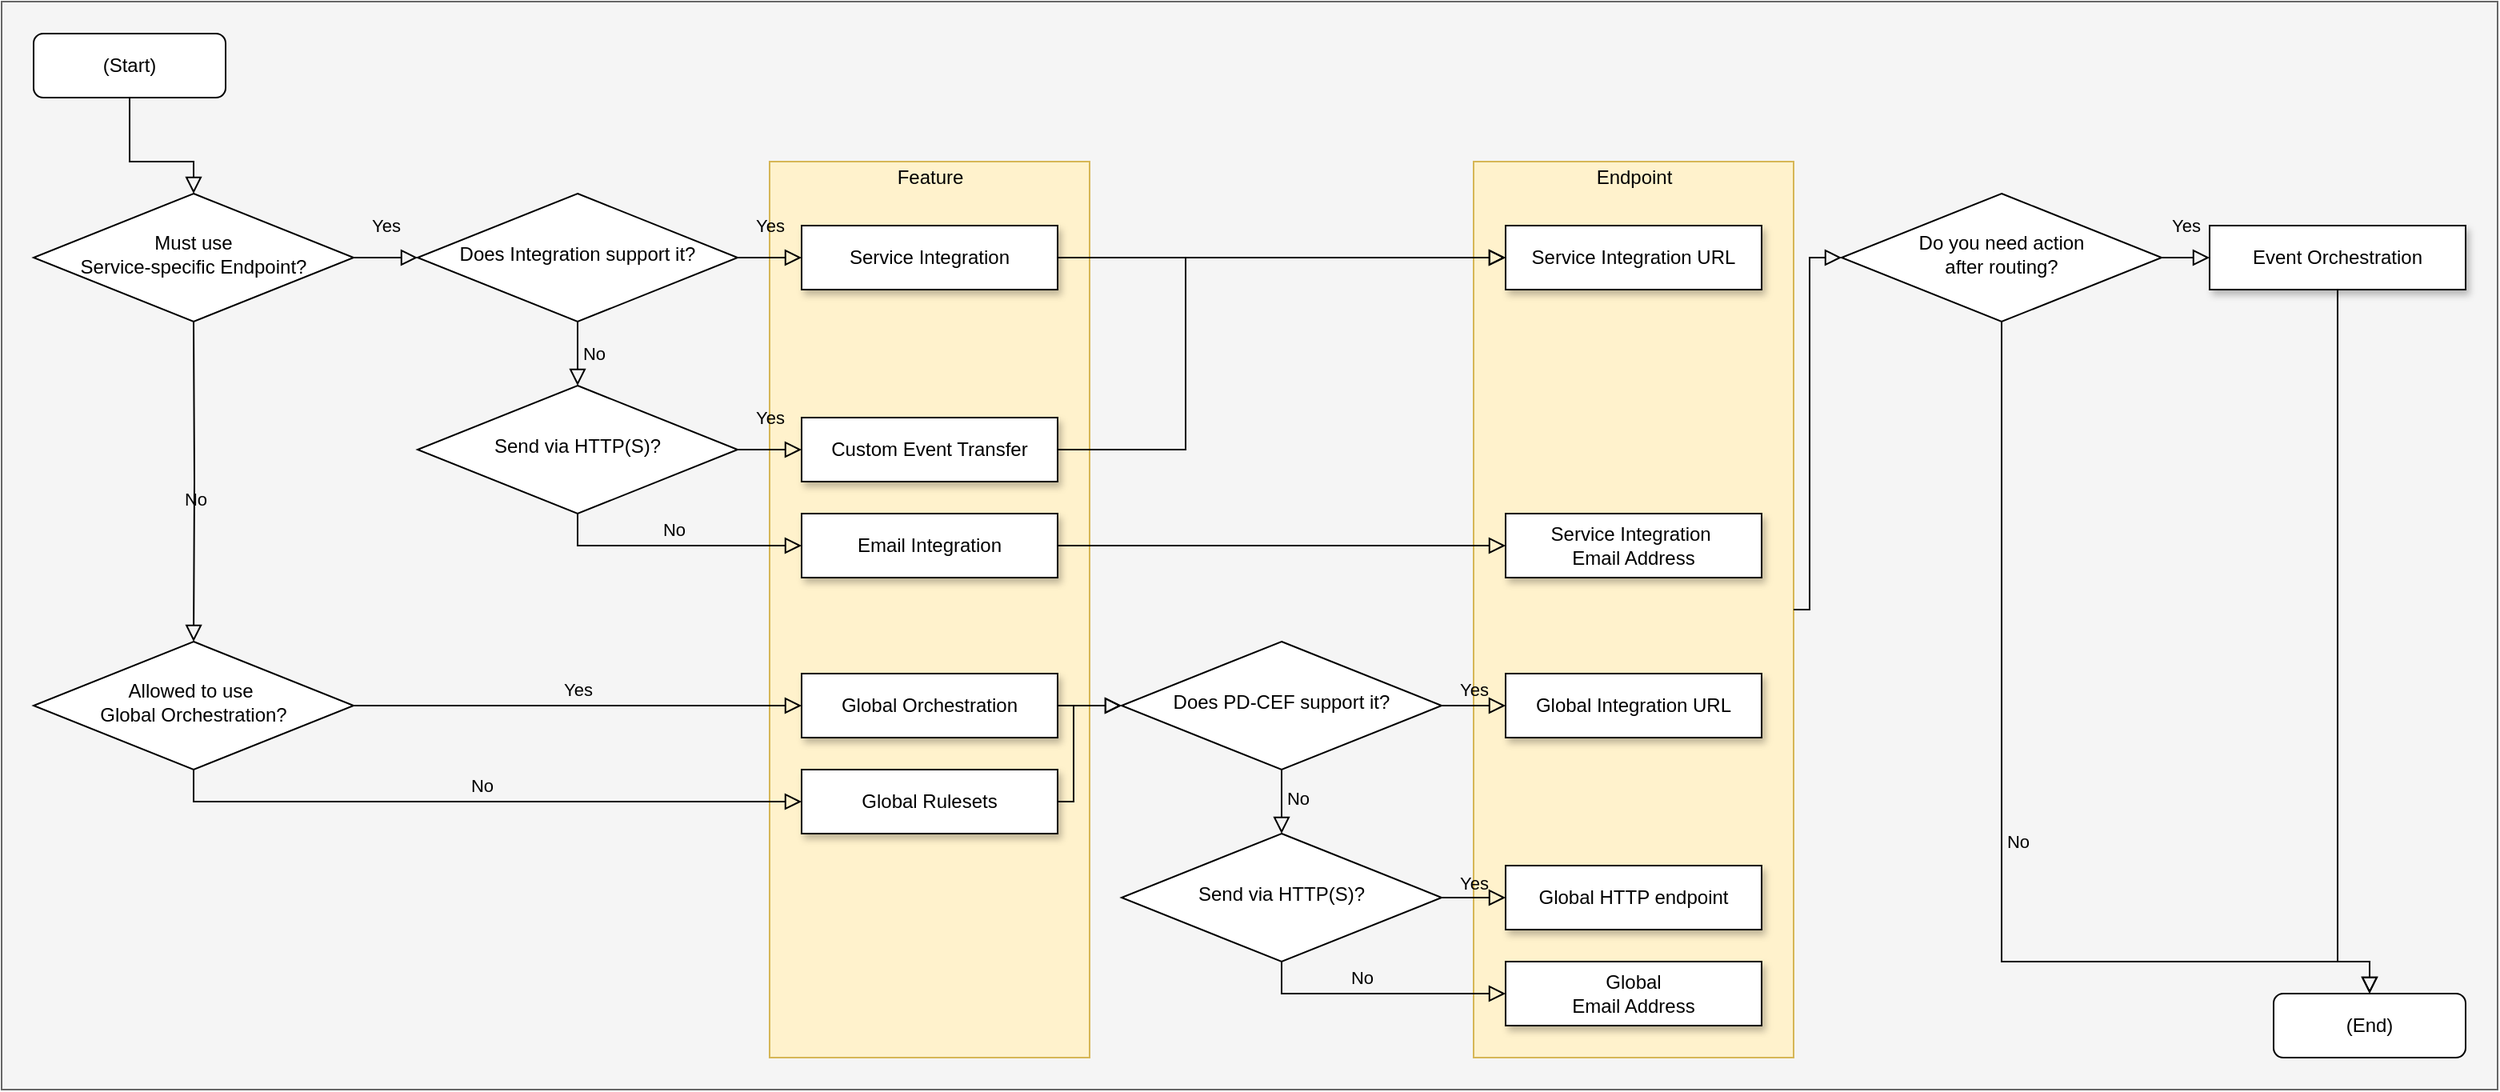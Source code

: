 <mxfile version="17.2.4" type="device" pages="2"><diagram name="choises" id="DNKipXPYuwTkbeFZc1jc"><mxGraphModel dx="903" dy="672" grid="1" gridSize="10" guides="1" tooltips="1" connect="1" arrows="1" fold="1" page="1" pageScale="1" pageWidth="827" pageHeight="1169" math="0" shadow="0"><root><mxCell id="MXFziCGEshS6KIYdBH-q-0"/><mxCell id="MXFziCGEshS6KIYdBH-q-1" parent="MXFziCGEshS6KIYdBH-q-0"/><mxCell id="MXFziCGEshS6KIYdBH-q-2" value="" style="rounded=0;whiteSpace=wrap;html=1;fillColor=#f5f5f5;fontColor=#333333;strokeColor=#666666;shadow=0;sketch=0;glass=0;" parent="MXFziCGEshS6KIYdBH-q-1" vertex="1"><mxGeometry x="20" y="20" width="1560" height="680" as="geometry"/></mxCell><mxCell id="MXFziCGEshS6KIYdBH-q-3" value="" style="rounded=0;whiteSpace=wrap;html=1;fillColor=#fff2cc;strokeColor=#d6b656;" parent="MXFziCGEshS6KIYdBH-q-1" vertex="1"><mxGeometry x="940" y="120" width="200" height="560" as="geometry"/></mxCell><mxCell id="MXFziCGEshS6KIYdBH-q-4" value="" style="rounded=0;whiteSpace=wrap;html=1;fillColor=#fff2cc;strokeColor=#d6b656;" parent="MXFziCGEshS6KIYdBH-q-1" vertex="1"><mxGeometry x="500" y="120" width="200" height="560" as="geometry"/></mxCell><mxCell id="MXFziCGEshS6KIYdBH-q-5" value="" style="rounded=0;html=1;jettySize=auto;orthogonalLoop=1;fontSize=11;endArrow=block;endFill=0;endSize=8;strokeWidth=1;shadow=0;labelBackgroundColor=none;edgeStyle=orthogonalEdgeStyle;" parent="MXFziCGEshS6KIYdBH-q-1" source="MXFziCGEshS6KIYdBH-q-6" target="MXFziCGEshS6KIYdBH-q-9" edge="1"><mxGeometry relative="1" as="geometry"><Array as="points"><mxPoint x="100" y="120"/><mxPoint x="140" y="120"/></Array></mxGeometry></mxCell><mxCell id="MXFziCGEshS6KIYdBH-q-6" value="(Start)" style="rounded=1;whiteSpace=wrap;html=1;fontSize=12;glass=0;strokeWidth=1;shadow=0;" parent="MXFziCGEshS6KIYdBH-q-1" vertex="1"><mxGeometry x="40" y="40" width="120" height="40" as="geometry"/></mxCell><mxCell id="MXFziCGEshS6KIYdBH-q-7" value="Yes" style="rounded=0;html=1;jettySize=auto;orthogonalLoop=1;fontSize=11;endArrow=block;endFill=0;endSize=8;strokeWidth=1;shadow=0;labelBackgroundColor=none;edgeStyle=orthogonalEdgeStyle;entryX=0;entryY=0.5;entryDx=0;entryDy=0;" parent="MXFziCGEshS6KIYdBH-q-1" source="MXFziCGEshS6KIYdBH-q-9" target="MXFziCGEshS6KIYdBH-q-35" edge="1"><mxGeometry y="20" relative="1" as="geometry"><mxPoint as="offset"/><mxPoint x="-20" y="460" as="targetPoint"/></mxGeometry></mxCell><mxCell id="MXFziCGEshS6KIYdBH-q-8" value="No" style="edgeStyle=orthogonalEdgeStyle;rounded=0;html=1;jettySize=auto;orthogonalLoop=1;fontSize=11;endArrow=block;endFill=0;endSize=8;strokeWidth=1;shadow=0;labelBackgroundColor=none;startArrow=none;entryX=0;entryY=0.5;entryDx=0;entryDy=0;exitX=0.5;exitY=1;exitDx=0;exitDy=0;" parent="MXFziCGEshS6KIYdBH-q-1" source="MXFziCGEshS6KIYdBH-q-15" target="MXFziCGEshS6KIYdBH-q-21" edge="1"><mxGeometry y="10" relative="1" as="geometry"><mxPoint as="offset"/><mxPoint x="620" y="540" as="targetPoint"/></mxGeometry></mxCell><mxCell id="MXFziCGEshS6KIYdBH-q-9" value="Must use &lt;br&gt;Service-specific Endpoint?" style="rhombus;whiteSpace=wrap;html=1;shadow=0;fontFamily=Helvetica;fontSize=12;align=center;strokeWidth=1;spacing=6;spacingTop=-4;" parent="MXFziCGEshS6KIYdBH-q-1" vertex="1"><mxGeometry x="40" y="140" width="200" height="80" as="geometry"/></mxCell><mxCell id="MXFziCGEshS6KIYdBH-q-10" value="Global Integration URL" style="rounded=0;whiteSpace=wrap;html=1;fontSize=12;glass=0;strokeWidth=1;shadow=1;" parent="MXFziCGEshS6KIYdBH-q-1" vertex="1"><mxGeometry x="960" y="440" width="160" height="40" as="geometry"/></mxCell><mxCell id="MXFziCGEshS6KIYdBH-q-11" value="Yes" style="edgeStyle=orthogonalEdgeStyle;rounded=0;html=1;jettySize=auto;orthogonalLoop=1;fontSize=11;endArrow=block;endFill=0;endSize=8;strokeWidth=1;shadow=0;labelBackgroundColor=none;exitX=1;exitY=0.5;exitDx=0;exitDy=0;" parent="MXFziCGEshS6KIYdBH-q-1" source="MXFziCGEshS6KIYdBH-q-12" target="MXFziCGEshS6KIYdBH-q-10" edge="1"><mxGeometry y="10" relative="1" as="geometry"><mxPoint as="offset"/><mxPoint x="440" y="780" as="sourcePoint"/></mxGeometry></mxCell><mxCell id="MXFziCGEshS6KIYdBH-q-12" value="Does PD-CEF support it?" style="rhombus;whiteSpace=wrap;html=1;shadow=0;fontFamily=Helvetica;fontSize=12;align=center;strokeWidth=1;spacing=6;spacingTop=-4;" parent="MXFziCGEshS6KIYdBH-q-1" vertex="1"><mxGeometry x="720" y="420" width="200" height="80" as="geometry"/></mxCell><mxCell id="MXFziCGEshS6KIYdBH-q-13" value="Global HTTP endpoint" style="rounded=0;whiteSpace=wrap;html=1;fontSize=12;glass=0;strokeWidth=1;shadow=1;" parent="MXFziCGEshS6KIYdBH-q-1" vertex="1"><mxGeometry x="960" y="560" width="160" height="40" as="geometry"/></mxCell><mxCell id="MXFziCGEshS6KIYdBH-q-14" value="No" style="edgeStyle=orthogonalEdgeStyle;rounded=0;html=1;jettySize=auto;orthogonalLoop=1;fontSize=11;endArrow=block;endFill=0;endSize=8;strokeWidth=1;shadow=0;labelBackgroundColor=none;exitX=0.5;exitY=1;exitDx=0;exitDy=0;" parent="MXFziCGEshS6KIYdBH-q-1" source="MXFziCGEshS6KIYdBH-q-12" target="MXFziCGEshS6KIYdBH-q-36" edge="1"><mxGeometry x="-0.125" y="10" relative="1" as="geometry"><mxPoint as="offset"/><mxPoint x="860" y="500" as="sourcePoint"/><mxPoint x="540" y="590" as="targetPoint"/></mxGeometry></mxCell><mxCell id="MXFziCGEshS6KIYdBH-q-15" value="Allowed to use&amp;nbsp;&lt;br&gt;Global Orchestration?" style="rhombus;whiteSpace=wrap;html=1;shadow=0;fontFamily=Helvetica;fontSize=12;align=center;strokeWidth=1;spacing=6;spacingTop=-4;" parent="MXFziCGEshS6KIYdBH-q-1" vertex="1"><mxGeometry x="40" y="420" width="200" height="80" as="geometry"/></mxCell><mxCell id="MXFziCGEshS6KIYdBH-q-16" value="No" style="edgeStyle=orthogonalEdgeStyle;rounded=0;html=1;jettySize=auto;orthogonalLoop=1;fontSize=11;endArrow=block;endFill=0;endSize=8;strokeWidth=1;shadow=0;labelBackgroundColor=none;startArrow=none;" parent="MXFziCGEshS6KIYdBH-q-1" target="MXFziCGEshS6KIYdBH-q-15" edge="1"><mxGeometry y="10" relative="1" as="geometry"><mxPoint as="offset"/><mxPoint x="140" y="220" as="sourcePoint"/><mxPoint x="580" y="310" as="targetPoint"/></mxGeometry></mxCell><mxCell id="MXFziCGEshS6KIYdBH-q-17" value="Yes" style="edgeStyle=orthogonalEdgeStyle;rounded=0;html=1;jettySize=auto;orthogonalLoop=1;fontSize=11;endArrow=block;endFill=0;endSize=8;strokeWidth=1;shadow=0;labelBackgroundColor=none;exitX=1;exitY=0.5;exitDx=0;exitDy=0;entryX=0;entryY=0.5;entryDx=0;entryDy=0;" parent="MXFziCGEshS6KIYdBH-q-1" source="MXFziCGEshS6KIYdBH-q-15" target="MXFziCGEshS6KIYdBH-q-20" edge="1"><mxGeometry y="10" relative="1" as="geometry"><mxPoint as="offset"/><mxPoint x="390" y="510" as="sourcePoint"/><mxPoint x="390" y="600" as="targetPoint"/></mxGeometry></mxCell><mxCell id="MXFziCGEshS6KIYdBH-q-18" value="Global &lt;br&gt;Email Address" style="rounded=0;whiteSpace=wrap;html=1;fontSize=12;glass=0;strokeWidth=1;shadow=1;" parent="MXFziCGEshS6KIYdBH-q-1" vertex="1"><mxGeometry x="960" y="620" width="160" height="40" as="geometry"/></mxCell><mxCell id="MXFziCGEshS6KIYdBH-q-19" value="No" style="edgeStyle=orthogonalEdgeStyle;rounded=0;html=1;jettySize=auto;orthogonalLoop=1;fontSize=11;endArrow=block;endFill=0;endSize=8;strokeWidth=1;shadow=0;labelBackgroundColor=none;exitX=0.5;exitY=1;exitDx=0;exitDy=0;entryX=0;entryY=0.5;entryDx=0;entryDy=0;" parent="MXFziCGEshS6KIYdBH-q-1" source="MXFziCGEshS6KIYdBH-q-36" target="MXFziCGEshS6KIYdBH-q-18" edge="1"><mxGeometry x="-0.125" y="10" relative="1" as="geometry"><mxPoint as="offset"/><mxPoint x="490" y="710" as="sourcePoint"/><mxPoint x="530" y="710" as="targetPoint"/></mxGeometry></mxCell><mxCell id="MXFziCGEshS6KIYdBH-q-20" value="Global Orchestration" style="rounded=0;whiteSpace=wrap;html=1;fontSize=12;glass=0;strokeWidth=1;shadow=1;" parent="MXFziCGEshS6KIYdBH-q-1" vertex="1"><mxGeometry x="520" y="440" width="160" height="40" as="geometry"/></mxCell><mxCell id="MXFziCGEshS6KIYdBH-q-21" value="Global Rulesets" style="rounded=0;whiteSpace=wrap;html=1;fontSize=12;glass=0;strokeWidth=1;shadow=1;" parent="MXFziCGEshS6KIYdBH-q-1" vertex="1"><mxGeometry x="520" y="500" width="160" height="40" as="geometry"/></mxCell><mxCell id="MXFziCGEshS6KIYdBH-q-22" value="" style="rounded=0;html=1;jettySize=auto;orthogonalLoop=1;fontSize=11;endArrow=block;endFill=0;endSize=8;strokeWidth=1;shadow=0;labelBackgroundColor=none;edgeStyle=orthogonalEdgeStyle;exitX=1;exitY=0.5;exitDx=0;exitDy=0;" parent="MXFziCGEshS6KIYdBH-q-1" source="MXFziCGEshS6KIYdBH-q-21" edge="1"><mxGeometry relative="1" as="geometry"><mxPoint x="110" y="350" as="sourcePoint"/><mxPoint x="720" y="460" as="targetPoint"/><Array as="points"><mxPoint x="690" y="520"/><mxPoint x="690" y="460"/></Array></mxGeometry></mxCell><mxCell id="MXFziCGEshS6KIYdBH-q-23" value="" style="rounded=0;html=1;jettySize=auto;orthogonalLoop=1;fontSize=11;endArrow=block;endFill=0;endSize=8;strokeWidth=1;shadow=0;labelBackgroundColor=none;edgeStyle=orthogonalEdgeStyle;exitX=1;exitY=0.5;exitDx=0;exitDy=0;" parent="MXFziCGEshS6KIYdBH-q-1" source="MXFziCGEshS6KIYdBH-q-20" target="MXFziCGEshS6KIYdBH-q-12" edge="1"><mxGeometry relative="1" as="geometry"><mxPoint x="390" y="590" as="sourcePoint"/><mxPoint x="380" y="660" as="targetPoint"/></mxGeometry></mxCell><mxCell id="MXFziCGEshS6KIYdBH-q-24" value="Service Integration" style="rounded=0;whiteSpace=wrap;html=1;fontSize=12;glass=0;strokeWidth=1;shadow=1;" parent="MXFziCGEshS6KIYdBH-q-1" vertex="1"><mxGeometry x="520" y="160" width="160" height="40" as="geometry"/></mxCell><mxCell id="MXFziCGEshS6KIYdBH-q-25" value="Custom Event Transfer" style="rounded=0;whiteSpace=wrap;html=1;fontSize=12;glass=0;strokeWidth=1;shadow=1;" parent="MXFziCGEshS6KIYdBH-q-1" vertex="1"><mxGeometry x="520" y="280" width="160" height="40" as="geometry"/></mxCell><mxCell id="MXFziCGEshS6KIYdBH-q-26" value="Send via HTTP(S)?" style="rhombus;whiteSpace=wrap;html=1;shadow=0;fontFamily=Helvetica;fontSize=12;align=center;strokeWidth=1;spacing=6;spacingTop=-4;" parent="MXFziCGEshS6KIYdBH-q-1" vertex="1"><mxGeometry x="280" y="260" width="200" height="80" as="geometry"/></mxCell><mxCell id="MXFziCGEshS6KIYdBH-q-27" value="Yes" style="rounded=0;html=1;jettySize=auto;orthogonalLoop=1;fontSize=11;endArrow=block;endFill=0;endSize=8;strokeWidth=1;shadow=0;labelBackgroundColor=none;edgeStyle=orthogonalEdgeStyle;entryX=0;entryY=0.5;entryDx=0;entryDy=0;exitX=1;exitY=0.5;exitDx=0;exitDy=0;" parent="MXFziCGEshS6KIYdBH-q-1" source="MXFziCGEshS6KIYdBH-q-35" target="MXFziCGEshS6KIYdBH-q-24" edge="1"><mxGeometry y="20" relative="1" as="geometry"><mxPoint as="offset"/><mxPoint x="-20" y="580" as="sourcePoint"/><mxPoint x="-10" y="510" as="targetPoint"/></mxGeometry></mxCell><mxCell id="MXFziCGEshS6KIYdBH-q-28" value="No" style="edgeStyle=orthogonalEdgeStyle;rounded=0;html=1;jettySize=auto;orthogonalLoop=1;fontSize=11;endArrow=block;endFill=0;endSize=8;strokeWidth=1;shadow=0;labelBackgroundColor=none;startArrow=none;exitX=0.5;exitY=1;exitDx=0;exitDy=0;" parent="MXFziCGEshS6KIYdBH-q-1" source="MXFziCGEshS6KIYdBH-q-35" target="MXFziCGEshS6KIYdBH-q-26" edge="1"><mxGeometry y="10" relative="1" as="geometry"><mxPoint as="offset"/><mxPoint x="84" y="310" as="sourcePoint"/><mxPoint x="120" y="540" as="targetPoint"/></mxGeometry></mxCell><mxCell id="MXFziCGEshS6KIYdBH-q-29" value="Email Integration" style="rounded=0;whiteSpace=wrap;html=1;fontSize=12;glass=0;strokeWidth=1;shadow=1;" parent="MXFziCGEshS6KIYdBH-q-1" vertex="1"><mxGeometry x="520" y="340" width="160" height="40" as="geometry"/></mxCell><mxCell id="MXFziCGEshS6KIYdBH-q-30" value="No" style="edgeStyle=orthogonalEdgeStyle;rounded=0;html=1;jettySize=auto;orthogonalLoop=1;fontSize=11;endArrow=block;endFill=0;endSize=8;strokeWidth=1;shadow=0;labelBackgroundColor=none;startArrow=none;exitX=0.5;exitY=1;exitDx=0;exitDy=0;entryX=0;entryY=0.5;entryDx=0;entryDy=0;" parent="MXFziCGEshS6KIYdBH-q-1" source="MXFziCGEshS6KIYdBH-q-26" target="MXFziCGEshS6KIYdBH-q-29" edge="1"><mxGeometry y="10" relative="1" as="geometry"><mxPoint as="offset"/><mxPoint x="90" y="550" as="sourcePoint"/><mxPoint x="130" y="550" as="targetPoint"/></mxGeometry></mxCell><mxCell id="MXFziCGEshS6KIYdBH-q-31" value="Yes" style="rounded=0;html=1;jettySize=auto;orthogonalLoop=1;fontSize=11;endArrow=block;endFill=0;endSize=8;strokeWidth=1;shadow=0;labelBackgroundColor=none;edgeStyle=orthogonalEdgeStyle;entryX=0;entryY=0.5;entryDx=0;entryDy=0;exitX=1;exitY=0.5;exitDx=0;exitDy=0;" parent="MXFziCGEshS6KIYdBH-q-1" source="MXFziCGEshS6KIYdBH-q-26" target="MXFziCGEshS6KIYdBH-q-25" edge="1"><mxGeometry y="20" relative="1" as="geometry"><mxPoint as="offset"/><mxPoint x="-10" y="590" as="sourcePoint"/><mxPoint x="-10" y="630" as="targetPoint"/></mxGeometry></mxCell><mxCell id="MXFziCGEshS6KIYdBH-q-32" value="Do you need action &lt;br&gt;after routing?" style="rhombus;whiteSpace=wrap;html=1;shadow=0;fontFamily=Helvetica;fontSize=12;align=center;strokeWidth=1;spacing=6;spacingTop=-4;" parent="MXFziCGEshS6KIYdBH-q-1" vertex="1"><mxGeometry x="1170" y="140" width="200" height="80" as="geometry"/></mxCell><mxCell id="MXFziCGEshS6KIYdBH-q-33" value="Yes" style="rounded=0;html=1;jettySize=auto;orthogonalLoop=1;fontSize=11;endArrow=block;endFill=0;endSize=8;strokeWidth=1;shadow=0;labelBackgroundColor=none;edgeStyle=orthogonalEdgeStyle;entryX=0;entryY=0.5;entryDx=0;entryDy=0;exitX=1;exitY=0.5;exitDx=0;exitDy=0;" parent="MXFziCGEshS6KIYdBH-q-1" source="MXFziCGEshS6KIYdBH-q-32" target="MXFziCGEshS6KIYdBH-q-34" edge="1"><mxGeometry y="20" relative="1" as="geometry"><mxPoint as="offset"/><mxPoint x="-20" y="780" as="sourcePoint"/><mxPoint x="-10" y="630" as="targetPoint"/></mxGeometry></mxCell><mxCell id="MXFziCGEshS6KIYdBH-q-34" value="Event Orchestration" style="rounded=0;whiteSpace=wrap;html=1;fontSize=12;glass=0;strokeWidth=1;shadow=1;" parent="MXFziCGEshS6KIYdBH-q-1" vertex="1"><mxGeometry x="1400" y="160" width="160" height="40" as="geometry"/></mxCell><mxCell id="MXFziCGEshS6KIYdBH-q-35" value="Does Integration support it?" style="rhombus;whiteSpace=wrap;html=1;shadow=0;fontFamily=Helvetica;fontSize=12;align=center;strokeWidth=1;spacing=6;spacingTop=-4;" parent="MXFziCGEshS6KIYdBH-q-1" vertex="1"><mxGeometry x="280" y="140" width="200" height="80" as="geometry"/></mxCell><mxCell id="MXFziCGEshS6KIYdBH-q-36" value="Send via HTTP(S)?" style="rhombus;whiteSpace=wrap;html=1;shadow=0;fontFamily=Helvetica;fontSize=12;align=center;strokeWidth=1;spacing=6;spacingTop=-4;" parent="MXFziCGEshS6KIYdBH-q-1" vertex="1"><mxGeometry x="720" y="540" width="200" height="80" as="geometry"/></mxCell><mxCell id="MXFziCGEshS6KIYdBH-q-37" value="Service Integration URL" style="rounded=0;whiteSpace=wrap;html=1;fontSize=12;glass=0;strokeWidth=1;shadow=1;sketch=0;" parent="MXFziCGEshS6KIYdBH-q-1" vertex="1"><mxGeometry x="960" y="160" width="160" height="40" as="geometry"/></mxCell><mxCell id="MXFziCGEshS6KIYdBH-q-38" value="" style="rounded=0;html=1;jettySize=auto;orthogonalLoop=1;fontSize=11;endArrow=block;endFill=0;endSize=8;strokeWidth=1;shadow=0;labelBackgroundColor=none;edgeStyle=orthogonalEdgeStyle;exitX=1;exitY=0.5;exitDx=0;exitDy=0;entryX=0;entryY=0.5;entryDx=0;entryDy=0;" parent="MXFziCGEshS6KIYdBH-q-1" source="MXFziCGEshS6KIYdBH-q-24" target="MXFziCGEshS6KIYdBH-q-37" edge="1"><mxGeometry relative="1" as="geometry"><mxPoint x="730" y="470" as="sourcePoint"/><mxPoint x="770" y="470" as="targetPoint"/></mxGeometry></mxCell><mxCell id="MXFziCGEshS6KIYdBH-q-39" value="" style="rounded=0;html=1;jettySize=auto;orthogonalLoop=1;fontSize=11;endArrow=block;endFill=0;endSize=8;strokeWidth=1;shadow=0;labelBackgroundColor=none;edgeStyle=orthogonalEdgeStyle;exitX=1;exitY=0.5;exitDx=0;exitDy=0;" parent="MXFziCGEshS6KIYdBH-q-1" source="MXFziCGEshS6KIYdBH-q-25" edge="1"><mxGeometry relative="1" as="geometry"><mxPoint x="730" y="190" as="sourcePoint"/><mxPoint x="960" y="180" as="targetPoint"/><Array as="points"><mxPoint x="760" y="300"/><mxPoint x="760" y="180"/></Array></mxGeometry></mxCell><mxCell id="MXFziCGEshS6KIYdBH-q-40" value="Service Integration&amp;nbsp;&lt;br&gt;Email Address" style="rounded=0;whiteSpace=wrap;html=1;fontSize=12;glass=0;strokeWidth=1;shadow=1;sketch=0;" parent="MXFziCGEshS6KIYdBH-q-1" vertex="1"><mxGeometry x="960" y="340" width="160" height="40" as="geometry"/></mxCell><mxCell id="MXFziCGEshS6KIYdBH-q-41" value="" style="rounded=0;html=1;jettySize=auto;orthogonalLoop=1;fontSize=11;endArrow=block;endFill=0;endSize=8;strokeWidth=1;shadow=0;labelBackgroundColor=none;edgeStyle=orthogonalEdgeStyle;exitX=1;exitY=0.5;exitDx=0;exitDy=0;entryX=0;entryY=0.5;entryDx=0;entryDy=0;" parent="MXFziCGEshS6KIYdBH-q-1" source="MXFziCGEshS6KIYdBH-q-29" target="MXFziCGEshS6KIYdBH-q-40" edge="1"><mxGeometry relative="1" as="geometry"><mxPoint x="730" y="310" as="sourcePoint"/><mxPoint x="1010" y="190" as="targetPoint"/><Array as="points"><mxPoint x="750" y="360"/><mxPoint x="750" y="360"/></Array></mxGeometry></mxCell><mxCell id="MXFziCGEshS6KIYdBH-q-42" value="Yes" style="edgeStyle=orthogonalEdgeStyle;rounded=0;html=1;jettySize=auto;orthogonalLoop=1;fontSize=11;endArrow=block;endFill=0;endSize=8;strokeWidth=1;shadow=0;labelBackgroundColor=none;exitX=1;exitY=0.5;exitDx=0;exitDy=0;" parent="MXFziCGEshS6KIYdBH-q-1" source="MXFziCGEshS6KIYdBH-q-36" edge="1"><mxGeometry y="10" relative="1" as="geometry"><mxPoint as="offset"/><mxPoint x="970" y="470" as="sourcePoint"/><mxPoint x="960" y="580" as="targetPoint"/></mxGeometry></mxCell><mxCell id="MXFziCGEshS6KIYdBH-q-43" value="Feature" style="text;html=1;align=center;verticalAlign=middle;resizable=0;points=[];autosize=1;strokeColor=none;fillColor=none;" parent="MXFziCGEshS6KIYdBH-q-1" vertex="1"><mxGeometry x="570" y="120" width="60" height="20" as="geometry"/></mxCell><mxCell id="MXFziCGEshS6KIYdBH-q-44" value="Endpoint" style="text;html=1;align=center;verticalAlign=middle;resizable=0;points=[];autosize=1;strokeColor=none;fillColor=none;" parent="MXFziCGEshS6KIYdBH-q-1" vertex="1"><mxGeometry x="1010" y="120" width="60" height="20" as="geometry"/></mxCell><mxCell id="MXFziCGEshS6KIYdBH-q-45" value="" style="rounded=0;html=1;jettySize=auto;orthogonalLoop=1;fontSize=11;endArrow=block;endFill=0;endSize=8;strokeWidth=1;shadow=0;labelBackgroundColor=none;edgeStyle=orthogonalEdgeStyle;exitX=1;exitY=0.5;exitDx=0;exitDy=0;entryX=0;entryY=0.5;entryDx=0;entryDy=0;" parent="MXFziCGEshS6KIYdBH-q-1" source="MXFziCGEshS6KIYdBH-q-3" target="MXFziCGEshS6KIYdBH-q-32" edge="1"><mxGeometry relative="1" as="geometry"><mxPoint x="730" y="370" as="sourcePoint"/><mxPoint x="1010" y="370" as="targetPoint"/><Array as="points"><mxPoint x="1150" y="400"/><mxPoint x="1150" y="180"/></Array></mxGeometry></mxCell><mxCell id="MXFziCGEshS6KIYdBH-q-46" value="(End)" style="rounded=1;whiteSpace=wrap;html=1;fontSize=12;glass=0;strokeWidth=1;shadow=0;" parent="MXFziCGEshS6KIYdBH-q-1" vertex="1"><mxGeometry x="1440" y="640" width="120" height="40" as="geometry"/></mxCell><mxCell id="MXFziCGEshS6KIYdBH-q-47" value="" style="rounded=0;html=1;jettySize=auto;orthogonalLoop=1;fontSize=11;endArrow=block;endFill=0;endSize=8;strokeWidth=1;shadow=0;labelBackgroundColor=none;edgeStyle=orthogonalEdgeStyle;exitX=0.5;exitY=1;exitDx=0;exitDy=0;entryX=0.5;entryY=0;entryDx=0;entryDy=0;" parent="MXFziCGEshS6KIYdBH-q-1" source="MXFziCGEshS6KIYdBH-q-34" target="MXFziCGEshS6KIYdBH-q-46" edge="1"><mxGeometry relative="1" as="geometry"><mxPoint x="1230" y="410" as="sourcePoint"/><mxPoint x="1290" y="190" as="targetPoint"/><Array as="points"><mxPoint x="1480" y="620"/><mxPoint x="1500" y="620"/></Array></mxGeometry></mxCell><mxCell id="MXFziCGEshS6KIYdBH-q-48" value="No" style="edgeStyle=orthogonalEdgeStyle;rounded=0;html=1;jettySize=auto;orthogonalLoop=1;fontSize=11;endArrow=block;endFill=0;endSize=8;strokeWidth=1;shadow=0;labelBackgroundColor=none;startArrow=none;entryX=0.5;entryY=0;entryDx=0;entryDy=0;exitX=0.5;exitY=1;exitDx=0;exitDy=0;" parent="MXFziCGEshS6KIYdBH-q-1" source="MXFziCGEshS6KIYdBH-q-32" target="MXFziCGEshS6KIYdBH-q-46" edge="1"><mxGeometry y="10" relative="1" as="geometry"><mxPoint as="offset"/><mxPoint x="150" y="230" as="sourcePoint"/><mxPoint x="150" y="430" as="targetPoint"/><Array as="points"><mxPoint x="1270" y="620"/><mxPoint x="1500" y="620"/></Array></mxGeometry></mxCell></root></mxGraphModel></diagram><diagram name="choises(jp)" id="40BSkfK_FNwSGu24pzc2"><mxGraphModel dx="903" dy="672" grid="1" gridSize="10" guides="1" tooltips="1" connect="1" arrows="1" fold="1" page="1" pageScale="1" pageWidth="827" pageHeight="1169" math="0" shadow="0"><root><mxCell id="52QiZm4X6xBw-lH_wbSf-0"/><mxCell id="52QiZm4X6xBw-lH_wbSf-1" parent="52QiZm4X6xBw-lH_wbSf-0"/><mxCell id="52QiZm4X6xBw-lH_wbSf-2" value="" style="rounded=0;whiteSpace=wrap;html=1;fillColor=#f5f5f5;fontColor=#333333;strokeColor=#666666;shadow=0;sketch=0;glass=0;" vertex="1" parent="52QiZm4X6xBw-lH_wbSf-1"><mxGeometry x="20" y="20" width="1560" height="680" as="geometry"/></mxCell><mxCell id="52QiZm4X6xBw-lH_wbSf-3" value="" style="rounded=0;whiteSpace=wrap;html=1;fillColor=#fff2cc;strokeColor=#d6b656;" vertex="1" parent="52QiZm4X6xBw-lH_wbSf-1"><mxGeometry x="940" y="120" width="200" height="560" as="geometry"/></mxCell><mxCell id="52QiZm4X6xBw-lH_wbSf-4" value="" style="rounded=0;whiteSpace=wrap;html=1;fillColor=#fff2cc;strokeColor=#d6b656;" vertex="1" parent="52QiZm4X6xBw-lH_wbSf-1"><mxGeometry x="500" y="120" width="200" height="560" as="geometry"/></mxCell><mxCell id="52QiZm4X6xBw-lH_wbSf-5" value="" style="rounded=0;html=1;jettySize=auto;orthogonalLoop=1;fontSize=11;endArrow=block;endFill=0;endSize=8;strokeWidth=1;shadow=0;labelBackgroundColor=none;edgeStyle=orthogonalEdgeStyle;" edge="1" parent="52QiZm4X6xBw-lH_wbSf-1" source="52QiZm4X6xBw-lH_wbSf-6" target="52QiZm4X6xBw-lH_wbSf-9"><mxGeometry relative="1" as="geometry"><Array as="points"><mxPoint x="100" y="120"/><mxPoint x="140" y="120"/></Array></mxGeometry></mxCell><mxCell id="52QiZm4X6xBw-lH_wbSf-6" value="(Start)" style="rounded=1;whiteSpace=wrap;html=1;fontSize=12;glass=0;strokeWidth=1;shadow=0;" vertex="1" parent="52QiZm4X6xBw-lH_wbSf-1"><mxGeometry x="40" y="40" width="120" height="40" as="geometry"/></mxCell><mxCell id="52QiZm4X6xBw-lH_wbSf-7" value="Yes" style="rounded=0;html=1;jettySize=auto;orthogonalLoop=1;fontSize=11;endArrow=block;endFill=0;endSize=8;strokeWidth=1;shadow=0;labelBackgroundColor=none;edgeStyle=orthogonalEdgeStyle;entryX=0;entryY=0.5;entryDx=0;entryDy=0;" edge="1" parent="52QiZm4X6xBw-lH_wbSf-1" source="52QiZm4X6xBw-lH_wbSf-9" target="52QiZm4X6xBw-lH_wbSf-35"><mxGeometry y="20" relative="1" as="geometry"><mxPoint as="offset"/><mxPoint x="-20" y="460" as="targetPoint"/></mxGeometry></mxCell><mxCell id="52QiZm4X6xBw-lH_wbSf-8" value="No" style="edgeStyle=orthogonalEdgeStyle;rounded=0;html=1;jettySize=auto;orthogonalLoop=1;fontSize=11;endArrow=block;endFill=0;endSize=8;strokeWidth=1;shadow=0;labelBackgroundColor=none;startArrow=none;entryX=0;entryY=0.5;entryDx=0;entryDy=0;exitX=0.5;exitY=1;exitDx=0;exitDy=0;" edge="1" parent="52QiZm4X6xBw-lH_wbSf-1" source="52QiZm4X6xBw-lH_wbSf-15" target="52QiZm4X6xBw-lH_wbSf-21"><mxGeometry y="10" relative="1" as="geometry"><mxPoint as="offset"/><mxPoint x="620" y="540" as="targetPoint"/></mxGeometry></mxCell><mxCell id="52QiZm4X6xBw-lH_wbSf-9" value="PDサービス固有の&lt;br&gt;Endpointが必要" style="rhombus;whiteSpace=wrap;html=1;shadow=0;fontFamily=Helvetica;fontSize=12;align=center;strokeWidth=1;spacing=6;spacingTop=-4;" vertex="1" parent="52QiZm4X6xBw-lH_wbSf-1"><mxGeometry x="40" y="140" width="200" height="80" as="geometry"/></mxCell><mxCell id="52QiZm4X6xBw-lH_wbSf-10" value="Global Integration URL" style="rounded=0;whiteSpace=wrap;html=1;fontSize=12;glass=0;strokeWidth=1;shadow=1;" vertex="1" parent="52QiZm4X6xBw-lH_wbSf-1"><mxGeometry x="960" y="440" width="160" height="40" as="geometry"/></mxCell><mxCell id="52QiZm4X6xBw-lH_wbSf-11" value="Yes" style="edgeStyle=orthogonalEdgeStyle;rounded=0;html=1;jettySize=auto;orthogonalLoop=1;fontSize=11;endArrow=block;endFill=0;endSize=8;strokeWidth=1;shadow=0;labelBackgroundColor=none;exitX=1;exitY=0.5;exitDx=0;exitDy=0;" edge="1" parent="52QiZm4X6xBw-lH_wbSf-1" source="52QiZm4X6xBw-lH_wbSf-12" target="52QiZm4X6xBw-lH_wbSf-10"><mxGeometry y="10" relative="1" as="geometry"><mxPoint as="offset"/><mxPoint x="440" y="780" as="sourcePoint"/></mxGeometry></mxCell><mxCell id="52QiZm4X6xBw-lH_wbSf-12" value="PD-CEF に対応している" style="rhombus;whiteSpace=wrap;html=1;shadow=0;fontFamily=Helvetica;fontSize=12;align=center;strokeWidth=1;spacing=6;spacingTop=-4;" vertex="1" parent="52QiZm4X6xBw-lH_wbSf-1"><mxGeometry x="720" y="420" width="200" height="80" as="geometry"/></mxCell><mxCell id="52QiZm4X6xBw-lH_wbSf-13" value="Global HTTP endpoint" style="rounded=0;whiteSpace=wrap;html=1;fontSize=12;glass=0;strokeWidth=1;shadow=1;" vertex="1" parent="52QiZm4X6xBw-lH_wbSf-1"><mxGeometry x="960" y="560" width="160" height="40" as="geometry"/></mxCell><mxCell id="52QiZm4X6xBw-lH_wbSf-14" value="No" style="edgeStyle=orthogonalEdgeStyle;rounded=0;html=1;jettySize=auto;orthogonalLoop=1;fontSize=11;endArrow=block;endFill=0;endSize=8;strokeWidth=1;shadow=0;labelBackgroundColor=none;exitX=0.5;exitY=1;exitDx=0;exitDy=0;" edge="1" parent="52QiZm4X6xBw-lH_wbSf-1" source="52QiZm4X6xBw-lH_wbSf-12" target="52QiZm4X6xBw-lH_wbSf-36"><mxGeometry x="-0.125" y="10" relative="1" as="geometry"><mxPoint as="offset"/><mxPoint x="860" y="500" as="sourcePoint"/><mxPoint x="540" y="590" as="targetPoint"/></mxGeometry></mxCell><mxCell id="52QiZm4X6xBw-lH_wbSf-15" value="Global Orchestrationが&lt;br&gt;利用可能(許可されている)" style="rhombus;whiteSpace=wrap;html=1;shadow=0;fontFamily=Helvetica;fontSize=12;align=center;strokeWidth=1;spacing=6;spacingTop=-4;" vertex="1" parent="52QiZm4X6xBw-lH_wbSf-1"><mxGeometry x="40" y="420" width="200" height="80" as="geometry"/></mxCell><mxCell id="52QiZm4X6xBw-lH_wbSf-16" value="No" style="edgeStyle=orthogonalEdgeStyle;rounded=0;html=1;jettySize=auto;orthogonalLoop=1;fontSize=11;endArrow=block;endFill=0;endSize=8;strokeWidth=1;shadow=0;labelBackgroundColor=none;startArrow=none;" edge="1" parent="52QiZm4X6xBw-lH_wbSf-1" target="52QiZm4X6xBw-lH_wbSf-15"><mxGeometry y="10" relative="1" as="geometry"><mxPoint as="offset"/><mxPoint x="140" y="220" as="sourcePoint"/><mxPoint x="580" y="310" as="targetPoint"/></mxGeometry></mxCell><mxCell id="52QiZm4X6xBw-lH_wbSf-17" value="Yes" style="edgeStyle=orthogonalEdgeStyle;rounded=0;html=1;jettySize=auto;orthogonalLoop=1;fontSize=11;endArrow=block;endFill=0;endSize=8;strokeWidth=1;shadow=0;labelBackgroundColor=none;exitX=1;exitY=0.5;exitDx=0;exitDy=0;entryX=0;entryY=0.5;entryDx=0;entryDy=0;" edge="1" parent="52QiZm4X6xBw-lH_wbSf-1" source="52QiZm4X6xBw-lH_wbSf-15" target="52QiZm4X6xBw-lH_wbSf-20"><mxGeometry y="10" relative="1" as="geometry"><mxPoint as="offset"/><mxPoint x="390" y="510" as="sourcePoint"/><mxPoint x="390" y="600" as="targetPoint"/></mxGeometry></mxCell><mxCell id="52QiZm4X6xBw-lH_wbSf-18" value="Global &lt;br&gt;Email Address" style="rounded=0;whiteSpace=wrap;html=1;fontSize=12;glass=0;strokeWidth=1;shadow=1;" vertex="1" parent="52QiZm4X6xBw-lH_wbSf-1"><mxGeometry x="960" y="620" width="160" height="40" as="geometry"/></mxCell><mxCell id="52QiZm4X6xBw-lH_wbSf-19" value="No" style="edgeStyle=orthogonalEdgeStyle;rounded=0;html=1;jettySize=auto;orthogonalLoop=1;fontSize=11;endArrow=block;endFill=0;endSize=8;strokeWidth=1;shadow=0;labelBackgroundColor=none;exitX=0.5;exitY=1;exitDx=0;exitDy=0;entryX=0;entryY=0.5;entryDx=0;entryDy=0;" edge="1" parent="52QiZm4X6xBw-lH_wbSf-1" source="52QiZm4X6xBw-lH_wbSf-36" target="52QiZm4X6xBw-lH_wbSf-18"><mxGeometry x="-0.125" y="10" relative="1" as="geometry"><mxPoint as="offset"/><mxPoint x="490" y="710" as="sourcePoint"/><mxPoint x="530" y="710" as="targetPoint"/></mxGeometry></mxCell><mxCell id="52QiZm4X6xBw-lH_wbSf-20" value="Global Orchestration" style="rounded=0;whiteSpace=wrap;html=1;fontSize=12;glass=0;strokeWidth=1;shadow=1;" vertex="1" parent="52QiZm4X6xBw-lH_wbSf-1"><mxGeometry x="520" y="440" width="160" height="40" as="geometry"/></mxCell><mxCell id="52QiZm4X6xBw-lH_wbSf-21" value="Global Rulesets" style="rounded=0;whiteSpace=wrap;html=1;fontSize=12;glass=0;strokeWidth=1;shadow=1;" vertex="1" parent="52QiZm4X6xBw-lH_wbSf-1"><mxGeometry x="520" y="500" width="160" height="40" as="geometry"/></mxCell><mxCell id="52QiZm4X6xBw-lH_wbSf-22" value="" style="rounded=0;html=1;jettySize=auto;orthogonalLoop=1;fontSize=11;endArrow=block;endFill=0;endSize=8;strokeWidth=1;shadow=0;labelBackgroundColor=none;edgeStyle=orthogonalEdgeStyle;exitX=1;exitY=0.5;exitDx=0;exitDy=0;" edge="1" parent="52QiZm4X6xBw-lH_wbSf-1" source="52QiZm4X6xBw-lH_wbSf-21"><mxGeometry relative="1" as="geometry"><mxPoint x="110" y="350" as="sourcePoint"/><mxPoint x="720" y="460" as="targetPoint"/><Array as="points"><mxPoint x="690" y="520"/><mxPoint x="690" y="460"/></Array></mxGeometry></mxCell><mxCell id="52QiZm4X6xBw-lH_wbSf-23" value="" style="rounded=0;html=1;jettySize=auto;orthogonalLoop=1;fontSize=11;endArrow=block;endFill=0;endSize=8;strokeWidth=1;shadow=0;labelBackgroundColor=none;edgeStyle=orthogonalEdgeStyle;exitX=1;exitY=0.5;exitDx=0;exitDy=0;" edge="1" parent="52QiZm4X6xBw-lH_wbSf-1" source="52QiZm4X6xBw-lH_wbSf-20" target="52QiZm4X6xBw-lH_wbSf-12"><mxGeometry relative="1" as="geometry"><mxPoint x="390" y="590" as="sourcePoint"/><mxPoint x="380" y="660" as="targetPoint"/></mxGeometry></mxCell><mxCell id="52QiZm4X6xBw-lH_wbSf-24" value="Service Integration" style="rounded=0;whiteSpace=wrap;html=1;fontSize=12;glass=0;strokeWidth=1;shadow=1;" vertex="1" parent="52QiZm4X6xBw-lH_wbSf-1"><mxGeometry x="520" y="160" width="160" height="40" as="geometry"/></mxCell><mxCell id="52QiZm4X6xBw-lH_wbSf-25" value="Custom Event Transfer" style="rounded=0;whiteSpace=wrap;html=1;fontSize=12;glass=0;strokeWidth=1;shadow=1;" vertex="1" parent="52QiZm4X6xBw-lH_wbSf-1"><mxGeometry x="520" y="280" width="160" height="40" as="geometry"/></mxCell><mxCell id="52QiZm4X6xBw-lH_wbSf-26" value="HTTP(S)で送信可能" style="rhombus;whiteSpace=wrap;html=1;shadow=0;fontFamily=Helvetica;fontSize=12;align=center;strokeWidth=1;spacing=6;spacingTop=-4;" vertex="1" parent="52QiZm4X6xBw-lH_wbSf-1"><mxGeometry x="280" y="260" width="200" height="80" as="geometry"/></mxCell><mxCell id="52QiZm4X6xBw-lH_wbSf-27" value="Yes" style="rounded=0;html=1;jettySize=auto;orthogonalLoop=1;fontSize=11;endArrow=block;endFill=0;endSize=8;strokeWidth=1;shadow=0;labelBackgroundColor=none;edgeStyle=orthogonalEdgeStyle;entryX=0;entryY=0.5;entryDx=0;entryDy=0;exitX=1;exitY=0.5;exitDx=0;exitDy=0;" edge="1" parent="52QiZm4X6xBw-lH_wbSf-1" source="52QiZm4X6xBw-lH_wbSf-35" target="52QiZm4X6xBw-lH_wbSf-24"><mxGeometry y="20" relative="1" as="geometry"><mxPoint as="offset"/><mxPoint x="-20" y="580" as="sourcePoint"/><mxPoint x="-10" y="510" as="targetPoint"/></mxGeometry></mxCell><mxCell id="52QiZm4X6xBw-lH_wbSf-28" value="No" style="edgeStyle=orthogonalEdgeStyle;rounded=0;html=1;jettySize=auto;orthogonalLoop=1;fontSize=11;endArrow=block;endFill=0;endSize=8;strokeWidth=1;shadow=0;labelBackgroundColor=none;startArrow=none;exitX=0.5;exitY=1;exitDx=0;exitDy=0;" edge="1" parent="52QiZm4X6xBw-lH_wbSf-1" source="52QiZm4X6xBw-lH_wbSf-35" target="52QiZm4X6xBw-lH_wbSf-26"><mxGeometry y="10" relative="1" as="geometry"><mxPoint as="offset"/><mxPoint x="84" y="310" as="sourcePoint"/><mxPoint x="120" y="540" as="targetPoint"/></mxGeometry></mxCell><mxCell id="52QiZm4X6xBw-lH_wbSf-29" value="Email Integration" style="rounded=0;whiteSpace=wrap;html=1;fontSize=12;glass=0;strokeWidth=1;shadow=1;" vertex="1" parent="52QiZm4X6xBw-lH_wbSf-1"><mxGeometry x="520" y="340" width="160" height="40" as="geometry"/></mxCell><mxCell id="52QiZm4X6xBw-lH_wbSf-30" value="No" style="edgeStyle=orthogonalEdgeStyle;rounded=0;html=1;jettySize=auto;orthogonalLoop=1;fontSize=11;endArrow=block;endFill=0;endSize=8;strokeWidth=1;shadow=0;labelBackgroundColor=none;startArrow=none;exitX=0.5;exitY=1;exitDx=0;exitDy=0;entryX=0;entryY=0.5;entryDx=0;entryDy=0;" edge="1" parent="52QiZm4X6xBw-lH_wbSf-1" source="52QiZm4X6xBw-lH_wbSf-26" target="52QiZm4X6xBw-lH_wbSf-29"><mxGeometry y="10" relative="1" as="geometry"><mxPoint as="offset"/><mxPoint x="90" y="550" as="sourcePoint"/><mxPoint x="130" y="550" as="targetPoint"/></mxGeometry></mxCell><mxCell id="52QiZm4X6xBw-lH_wbSf-31" value="Yes" style="rounded=0;html=1;jettySize=auto;orthogonalLoop=1;fontSize=11;endArrow=block;endFill=0;endSize=8;strokeWidth=1;shadow=0;labelBackgroundColor=none;edgeStyle=orthogonalEdgeStyle;entryX=0;entryY=0.5;entryDx=0;entryDy=0;exitX=1;exitY=0.5;exitDx=0;exitDy=0;" edge="1" parent="52QiZm4X6xBw-lH_wbSf-1" source="52QiZm4X6xBw-lH_wbSf-26" target="52QiZm4X6xBw-lH_wbSf-25"><mxGeometry y="20" relative="1" as="geometry"><mxPoint as="offset"/><mxPoint x="-10" y="590" as="sourcePoint"/><mxPoint x="-10" y="630" as="targetPoint"/></mxGeometry></mxCell><mxCell id="52QiZm4X6xBw-lH_wbSf-32" value="ルーティング後に操作が必要" style="rhombus;whiteSpace=wrap;html=1;shadow=0;fontFamily=Helvetica;fontSize=12;align=center;strokeWidth=1;spacing=6;spacingTop=-4;" vertex="1" parent="52QiZm4X6xBw-lH_wbSf-1"><mxGeometry x="1170" y="140" width="200" height="80" as="geometry"/></mxCell><mxCell id="52QiZm4X6xBw-lH_wbSf-33" value="Yes" style="rounded=0;html=1;jettySize=auto;orthogonalLoop=1;fontSize=11;endArrow=block;endFill=0;endSize=8;strokeWidth=1;shadow=0;labelBackgroundColor=none;edgeStyle=orthogonalEdgeStyle;entryX=0;entryY=0.5;entryDx=0;entryDy=0;exitX=1;exitY=0.5;exitDx=0;exitDy=0;" edge="1" parent="52QiZm4X6xBw-lH_wbSf-1" source="52QiZm4X6xBw-lH_wbSf-32" target="52QiZm4X6xBw-lH_wbSf-34"><mxGeometry y="20" relative="1" as="geometry"><mxPoint as="offset"/><mxPoint x="-20" y="780" as="sourcePoint"/><mxPoint x="-10" y="630" as="targetPoint"/></mxGeometry></mxCell><mxCell id="52QiZm4X6xBw-lH_wbSf-34" value="Event Orchestration" style="rounded=0;whiteSpace=wrap;html=1;fontSize=12;glass=0;strokeWidth=1;shadow=1;" vertex="1" parent="52QiZm4X6xBw-lH_wbSf-1"><mxGeometry x="1400" y="160" width="160" height="40" as="geometry"/></mxCell><mxCell id="52QiZm4X6xBw-lH_wbSf-35" value="Integration に&lt;br&gt;対応している" style="rhombus;whiteSpace=wrap;html=1;shadow=0;fontFamily=Helvetica;fontSize=12;align=center;strokeWidth=1;spacing=6;spacingTop=-4;" vertex="1" parent="52QiZm4X6xBw-lH_wbSf-1"><mxGeometry x="280" y="140" width="200" height="80" as="geometry"/></mxCell><mxCell id="52QiZm4X6xBw-lH_wbSf-36" value="HTTP(S)で送信可能" style="rhombus;whiteSpace=wrap;html=1;shadow=0;fontFamily=Helvetica;fontSize=12;align=center;strokeWidth=1;spacing=6;spacingTop=-4;" vertex="1" parent="52QiZm4X6xBw-lH_wbSf-1"><mxGeometry x="720" y="540" width="200" height="80" as="geometry"/></mxCell><mxCell id="52QiZm4X6xBw-lH_wbSf-37" value="Service Integration URL" style="rounded=0;whiteSpace=wrap;html=1;fontSize=12;glass=0;strokeWidth=1;shadow=1;sketch=0;" vertex="1" parent="52QiZm4X6xBw-lH_wbSf-1"><mxGeometry x="960" y="160" width="160" height="40" as="geometry"/></mxCell><mxCell id="52QiZm4X6xBw-lH_wbSf-38" value="" style="rounded=0;html=1;jettySize=auto;orthogonalLoop=1;fontSize=11;endArrow=block;endFill=0;endSize=8;strokeWidth=1;shadow=0;labelBackgroundColor=none;edgeStyle=orthogonalEdgeStyle;exitX=1;exitY=0.5;exitDx=0;exitDy=0;entryX=0;entryY=0.5;entryDx=0;entryDy=0;" edge="1" parent="52QiZm4X6xBw-lH_wbSf-1" source="52QiZm4X6xBw-lH_wbSf-24" target="52QiZm4X6xBw-lH_wbSf-37"><mxGeometry relative="1" as="geometry"><mxPoint x="730" y="470" as="sourcePoint"/><mxPoint x="770" y="470" as="targetPoint"/></mxGeometry></mxCell><mxCell id="52QiZm4X6xBw-lH_wbSf-39" value="" style="rounded=0;html=1;jettySize=auto;orthogonalLoop=1;fontSize=11;endArrow=block;endFill=0;endSize=8;strokeWidth=1;shadow=0;labelBackgroundColor=none;edgeStyle=orthogonalEdgeStyle;exitX=1;exitY=0.5;exitDx=0;exitDy=0;" edge="1" parent="52QiZm4X6xBw-lH_wbSf-1" source="52QiZm4X6xBw-lH_wbSf-25"><mxGeometry relative="1" as="geometry"><mxPoint x="730" y="190" as="sourcePoint"/><mxPoint x="960" y="180" as="targetPoint"/><Array as="points"><mxPoint x="760" y="300"/><mxPoint x="760" y="180"/></Array></mxGeometry></mxCell><mxCell id="52QiZm4X6xBw-lH_wbSf-40" value="Service Integration&amp;nbsp;&lt;br&gt;Email Address" style="rounded=0;whiteSpace=wrap;html=1;fontSize=12;glass=0;strokeWidth=1;shadow=1;sketch=0;" vertex="1" parent="52QiZm4X6xBw-lH_wbSf-1"><mxGeometry x="960" y="340" width="160" height="40" as="geometry"/></mxCell><mxCell id="52QiZm4X6xBw-lH_wbSf-41" value="" style="rounded=0;html=1;jettySize=auto;orthogonalLoop=1;fontSize=11;endArrow=block;endFill=0;endSize=8;strokeWidth=1;shadow=0;labelBackgroundColor=none;edgeStyle=orthogonalEdgeStyle;exitX=1;exitY=0.5;exitDx=0;exitDy=0;entryX=0;entryY=0.5;entryDx=0;entryDy=0;" edge="1" parent="52QiZm4X6xBw-lH_wbSf-1" source="52QiZm4X6xBw-lH_wbSf-29" target="52QiZm4X6xBw-lH_wbSf-40"><mxGeometry relative="1" as="geometry"><mxPoint x="730" y="310" as="sourcePoint"/><mxPoint x="1010" y="190" as="targetPoint"/><Array as="points"><mxPoint x="750" y="360"/><mxPoint x="750" y="360"/></Array></mxGeometry></mxCell><mxCell id="52QiZm4X6xBw-lH_wbSf-42" value="Yes" style="edgeStyle=orthogonalEdgeStyle;rounded=0;html=1;jettySize=auto;orthogonalLoop=1;fontSize=11;endArrow=block;endFill=0;endSize=8;strokeWidth=1;shadow=0;labelBackgroundColor=none;exitX=1;exitY=0.5;exitDx=0;exitDy=0;" edge="1" parent="52QiZm4X6xBw-lH_wbSf-1" source="52QiZm4X6xBw-lH_wbSf-36"><mxGeometry y="10" relative="1" as="geometry"><mxPoint as="offset"/><mxPoint x="970" y="470" as="sourcePoint"/><mxPoint x="960" y="580" as="targetPoint"/></mxGeometry></mxCell><mxCell id="52QiZm4X6xBw-lH_wbSf-43" value="Feature" style="text;html=1;align=center;verticalAlign=middle;resizable=0;points=[];autosize=1;strokeColor=none;fillColor=none;" vertex="1" parent="52QiZm4X6xBw-lH_wbSf-1"><mxGeometry x="570" y="120" width="60" height="20" as="geometry"/></mxCell><mxCell id="52QiZm4X6xBw-lH_wbSf-44" value="Endpoint" style="text;html=1;align=center;verticalAlign=middle;resizable=0;points=[];autosize=1;strokeColor=none;fillColor=none;" vertex="1" parent="52QiZm4X6xBw-lH_wbSf-1"><mxGeometry x="1010" y="120" width="60" height="20" as="geometry"/></mxCell><mxCell id="52QiZm4X6xBw-lH_wbSf-45" value="" style="rounded=0;html=1;jettySize=auto;orthogonalLoop=1;fontSize=11;endArrow=block;endFill=0;endSize=8;strokeWidth=1;shadow=0;labelBackgroundColor=none;edgeStyle=orthogonalEdgeStyle;exitX=1;exitY=0.5;exitDx=0;exitDy=0;entryX=0;entryY=0.5;entryDx=0;entryDy=0;" edge="1" parent="52QiZm4X6xBw-lH_wbSf-1" source="52QiZm4X6xBw-lH_wbSf-3" target="52QiZm4X6xBw-lH_wbSf-32"><mxGeometry relative="1" as="geometry"><mxPoint x="730" y="370" as="sourcePoint"/><mxPoint x="1010" y="370" as="targetPoint"/><Array as="points"><mxPoint x="1150" y="400"/><mxPoint x="1150" y="180"/></Array></mxGeometry></mxCell><mxCell id="52QiZm4X6xBw-lH_wbSf-46" value="(End)" style="rounded=1;whiteSpace=wrap;html=1;fontSize=12;glass=0;strokeWidth=1;shadow=0;" vertex="1" parent="52QiZm4X6xBw-lH_wbSf-1"><mxGeometry x="1440" y="640" width="120" height="40" as="geometry"/></mxCell><mxCell id="52QiZm4X6xBw-lH_wbSf-47" value="" style="rounded=0;html=1;jettySize=auto;orthogonalLoop=1;fontSize=11;endArrow=block;endFill=0;endSize=8;strokeWidth=1;shadow=0;labelBackgroundColor=none;edgeStyle=orthogonalEdgeStyle;exitX=0.5;exitY=1;exitDx=0;exitDy=0;entryX=0.5;entryY=0;entryDx=0;entryDy=0;" edge="1" parent="52QiZm4X6xBw-lH_wbSf-1" source="52QiZm4X6xBw-lH_wbSf-34" target="52QiZm4X6xBw-lH_wbSf-46"><mxGeometry relative="1" as="geometry"><mxPoint x="1230" y="410" as="sourcePoint"/><mxPoint x="1290" y="190" as="targetPoint"/><Array as="points"><mxPoint x="1480" y="620"/><mxPoint x="1500" y="620"/></Array></mxGeometry></mxCell><mxCell id="52QiZm4X6xBw-lH_wbSf-48" value="No" style="edgeStyle=orthogonalEdgeStyle;rounded=0;html=1;jettySize=auto;orthogonalLoop=1;fontSize=11;endArrow=block;endFill=0;endSize=8;strokeWidth=1;shadow=0;labelBackgroundColor=none;startArrow=none;entryX=0.5;entryY=0;entryDx=0;entryDy=0;exitX=0.5;exitY=1;exitDx=0;exitDy=0;" edge="1" parent="52QiZm4X6xBw-lH_wbSf-1" source="52QiZm4X6xBw-lH_wbSf-32" target="52QiZm4X6xBw-lH_wbSf-46"><mxGeometry y="10" relative="1" as="geometry"><mxPoint as="offset"/><mxPoint x="150" y="230" as="sourcePoint"/><mxPoint x="150" y="430" as="targetPoint"/><Array as="points"><mxPoint x="1270" y="620"/><mxPoint x="1500" y="620"/></Array></mxGeometry></mxCell></root></mxGraphModel></diagram></mxfile>